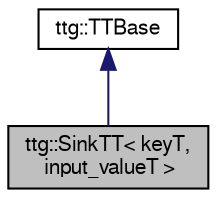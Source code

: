 digraph "ttg::SinkTT&lt; keyT, input_valueT &gt;"
{
 // LATEX_PDF_SIZE
  edge [fontname="FreeSans",fontsize="10",labelfontname="FreeSans",labelfontsize="10"];
  node [fontname="FreeSans",fontsize="10",shape=record];
  Node1 [label="ttg::SinkTT\< keyT,\l input_valueT \>",height=0.2,width=0.4,color="black", fillcolor="grey75", style="filled", fontcolor="black",tooltip="A data sink for one input."];
  Node2 -> Node1 [dir="back",color="midnightblue",fontsize="10",style="solid",fontname="FreeSans"];
  Node2 [label="ttg::TTBase",height=0.2,width=0.4,color="black", fillcolor="white", style="filled",URL="$classttg_1_1_t_t_base.html",tooltip="A base class for all template tasks."];
}
